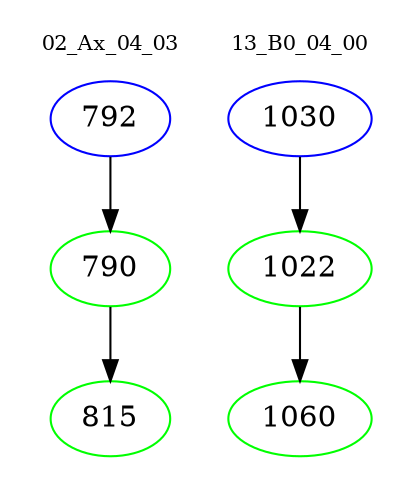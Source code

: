 digraph{
subgraph cluster_0 {
color = white
label = "02_Ax_04_03";
fontsize=10;
T0_792 [label="792", color="blue"]
T0_792 -> T0_790 [color="black"]
T0_790 [label="790", color="green"]
T0_790 -> T0_815 [color="black"]
T0_815 [label="815", color="green"]
}
subgraph cluster_1 {
color = white
label = "13_B0_04_00";
fontsize=10;
T1_1030 [label="1030", color="blue"]
T1_1030 -> T1_1022 [color="black"]
T1_1022 [label="1022", color="green"]
T1_1022 -> T1_1060 [color="black"]
T1_1060 [label="1060", color="green"]
}
}

